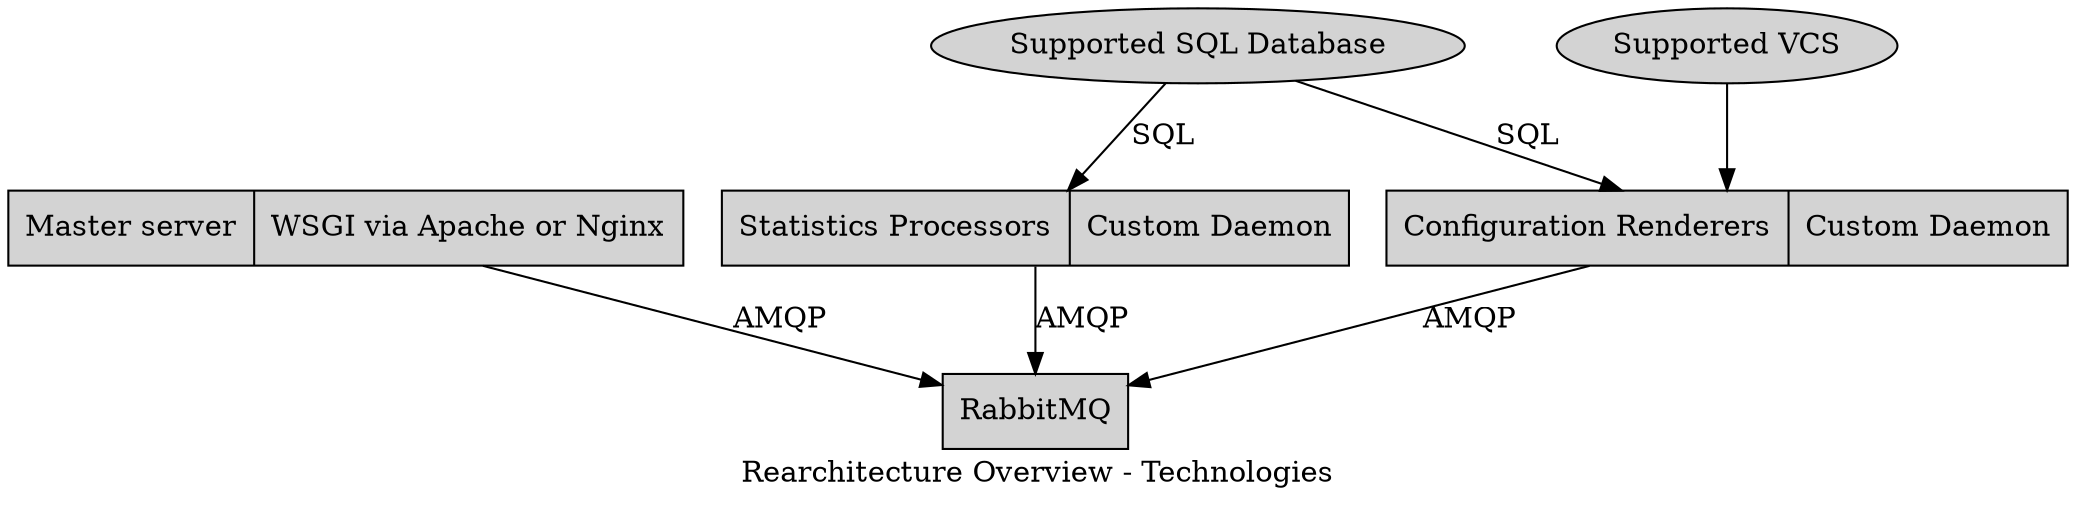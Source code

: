 digraph bcfg2 {
    label = "Rearchitecture Overview - Technologies";
    node [style="filled"];
    compound = true;
    
    "master" [shape = "record",
              label = "Master server | WSGI via Apache or Nginx"];

    "sql" [label = "Supported SQL Database"];
    "vcs" [label = "Supported VCS"];

    "renderer" [shape = "record",
                label = "Configuration Renderers | Custom Daemon"];
    "stats" [shape = "record",
             label = "Statistics Processors | Custom Daemon"];
    "rabbitmq" [shape="record", label="RabbitMQ"];

    "sql" -> "renderer" [label="SQL"];
    "sql" -> "stats" [label="SQL"];
    "vcs" -> "renderer";
    "renderer" -> "rabbitmq" [label="AMQP"];
    "stats" -> "rabbitmq" [label="AMQP"];
    "master" -> "rabbitmq" [label="AMQP"];
}
